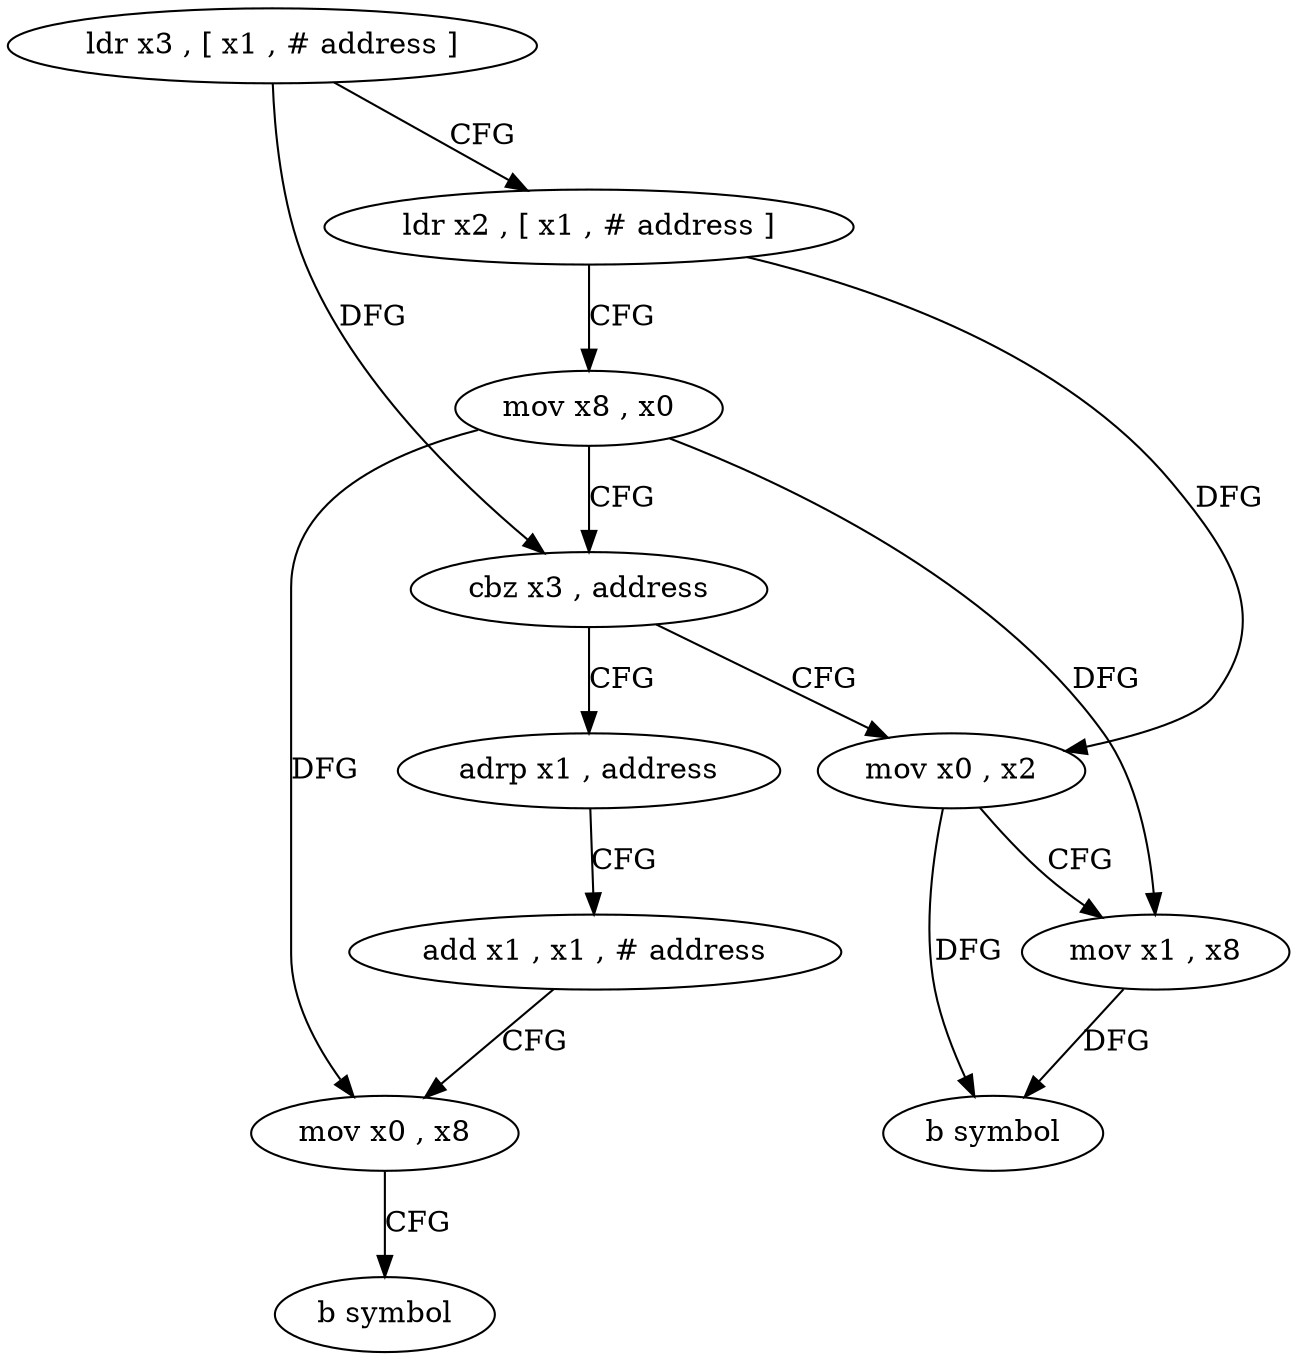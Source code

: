 digraph "func" {
"4220656" [label = "ldr x3 , [ x1 , # address ]" ]
"4220660" [label = "ldr x2 , [ x1 , # address ]" ]
"4220664" [label = "mov x8 , x0" ]
"4220668" [label = "cbz x3 , address" ]
"4220688" [label = "mov x0 , x2" ]
"4220672" [label = "adrp x1 , address" ]
"4220692" [label = "mov x1 , x8" ]
"4220696" [label = "b symbol" ]
"4220676" [label = "add x1 , x1 , # address" ]
"4220680" [label = "mov x0 , x8" ]
"4220684" [label = "b symbol" ]
"4220656" -> "4220660" [ label = "CFG" ]
"4220656" -> "4220668" [ label = "DFG" ]
"4220660" -> "4220664" [ label = "CFG" ]
"4220660" -> "4220688" [ label = "DFG" ]
"4220664" -> "4220668" [ label = "CFG" ]
"4220664" -> "4220692" [ label = "DFG" ]
"4220664" -> "4220680" [ label = "DFG" ]
"4220668" -> "4220688" [ label = "CFG" ]
"4220668" -> "4220672" [ label = "CFG" ]
"4220688" -> "4220692" [ label = "CFG" ]
"4220688" -> "4220696" [ label = "DFG" ]
"4220672" -> "4220676" [ label = "CFG" ]
"4220692" -> "4220696" [ label = "DFG" ]
"4220676" -> "4220680" [ label = "CFG" ]
"4220680" -> "4220684" [ label = "CFG" ]
}

